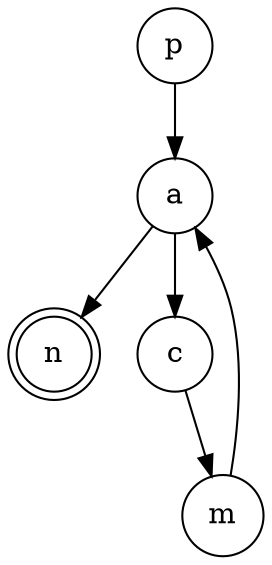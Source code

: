 digraph {   
    node [shape = doublecircle, color = black] n ;
    node [shape = circle];
    node [color= black];
    p -> a -> c -> m -> a -> n;	
}